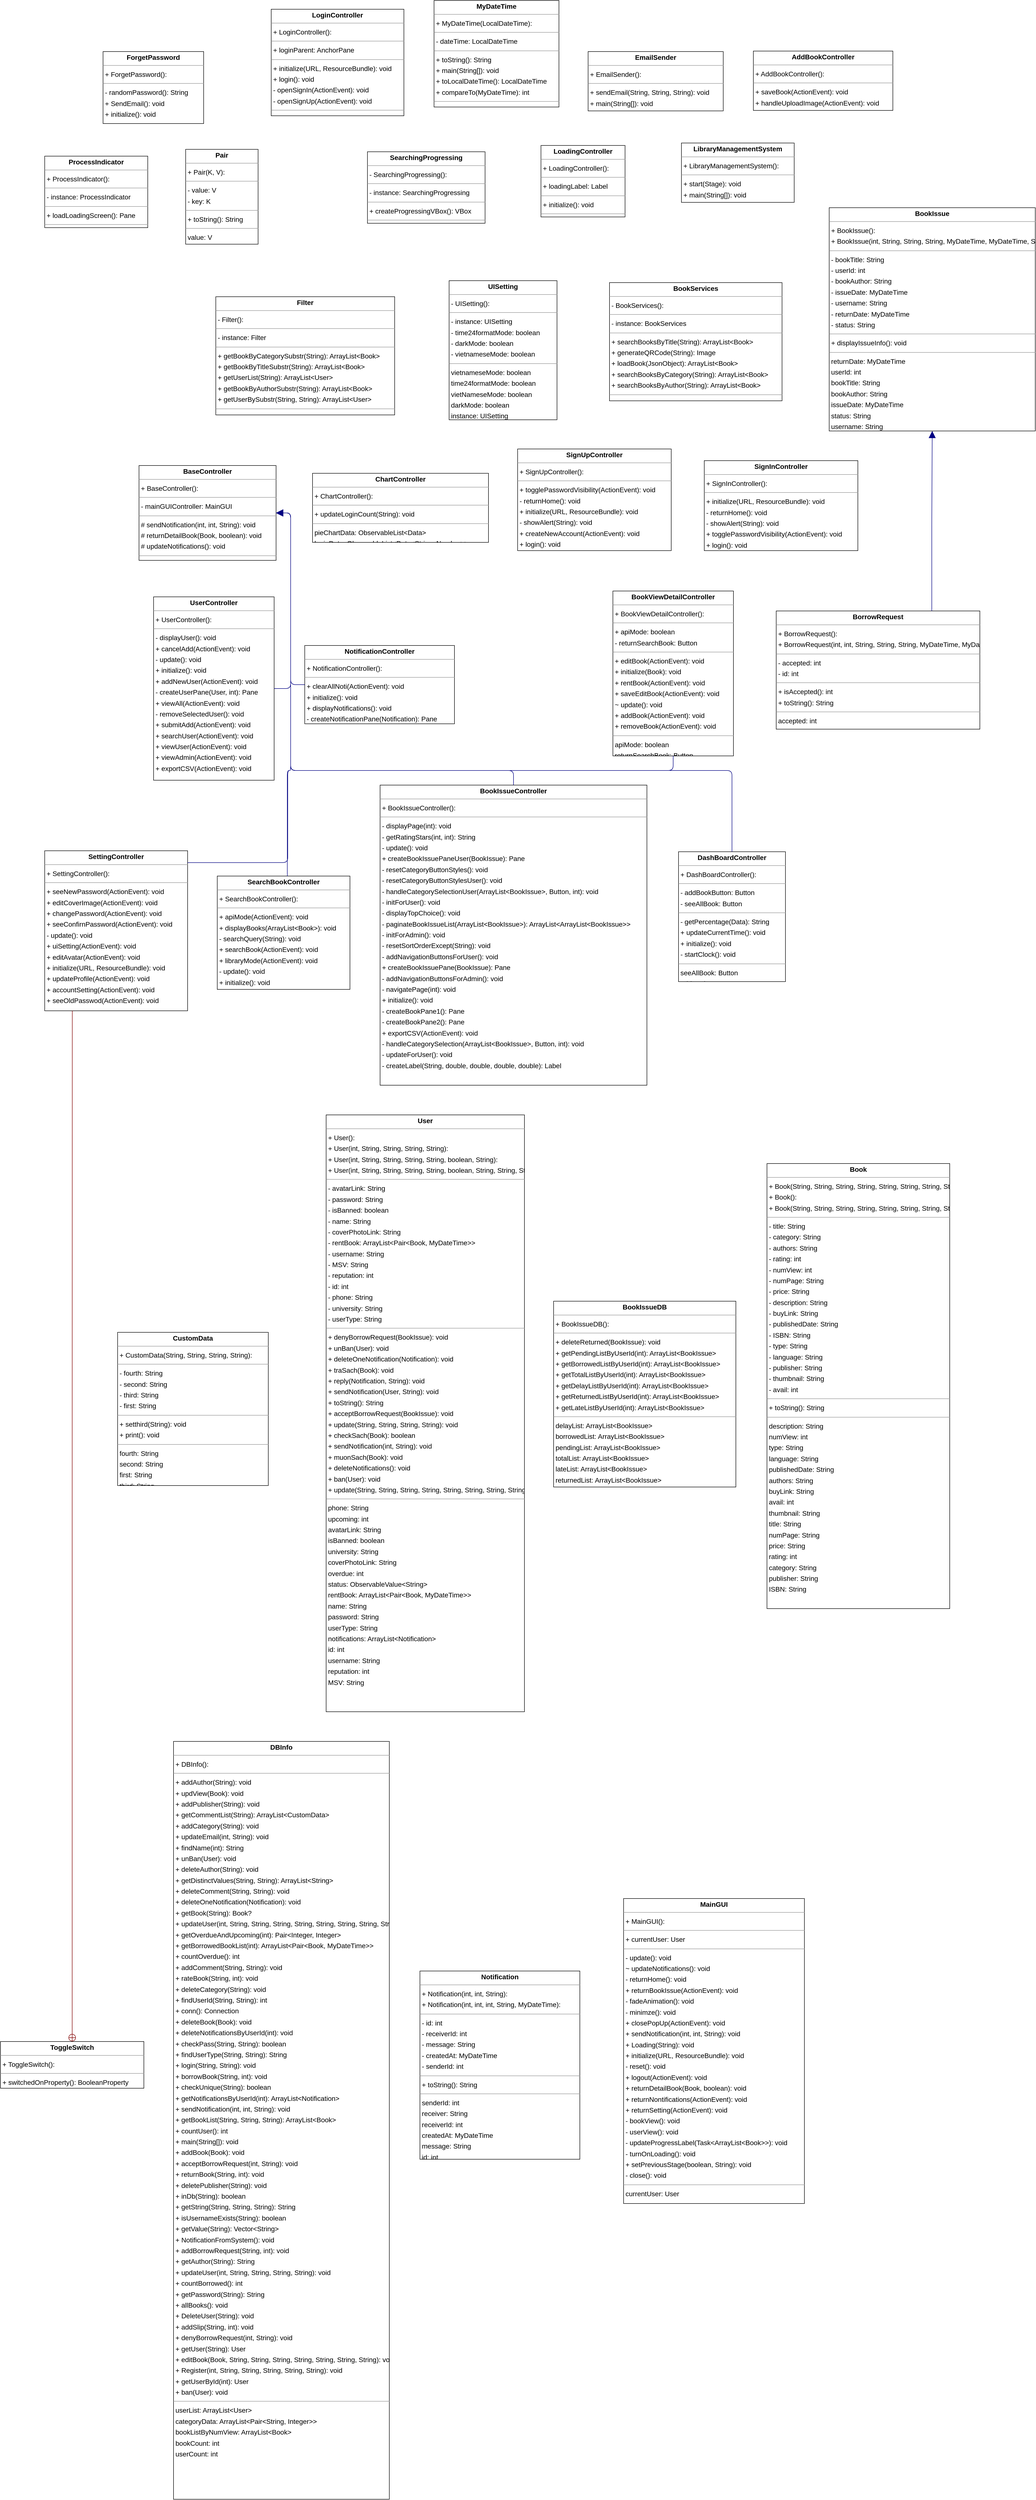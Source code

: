<mxGraphModel dx="0" dy="0" grid="1" gridSize="10" guides="1" tooltips="1" connect="1" arrows="1" fold="1" page="0" pageScale="1" background="none" math="0" shadow="0">
  <root>
    <mxCell id="0" />
    <mxCell id="1" parent="0" />
    <mxCell id="node0" parent="1" vertex="1" value="&lt;p style=&quot;margin:0px;margin-top:4px;text-align:center;&quot;&gt;&lt;b&gt;AddBookController&lt;/b&gt;&lt;/p&gt;&lt;hr size=&quot;1&quot;/&gt;&lt;p style=&quot;margin:0 0 0 4px;line-height:1.6;&quot;&gt;+ AddBookController(): &lt;/p&gt;&lt;hr size=&quot;1&quot;/&gt;&lt;p style=&quot;margin:0 0 0 4px;line-height:1.6;&quot;&gt;+ saveBook(ActionEvent): void&lt;br/&gt;+ handleUploadImage(ActionEvent): void&lt;/p&gt;" style="verticalAlign=top;align=left;overflow=fill;fontSize=14;fontFamily=Helvetica;html=1;rounded=0;shadow=0;comic=0;labelBackgroundColor=none;strokeWidth=1;">
      <mxGeometry x="1402" y="91" width="287" height="122" as="geometry" />
    </mxCell>
    <mxCell id="node28" parent="1" vertex="1" value="&lt;p style=&quot;margin:0px;margin-top:4px;text-align:center;&quot;&gt;&lt;b&gt;BaseController&lt;/b&gt;&lt;/p&gt;&lt;hr size=&quot;1&quot;/&gt;&lt;p style=&quot;margin:0 0 0 4px;line-height:1.6;&quot;&gt;+ BaseController(): &lt;/p&gt;&lt;hr size=&quot;1&quot;/&gt;&lt;p style=&quot;margin:0 0 0 4px;line-height:1.6;&quot;&gt;- mainGUIController: MainGUI&lt;/p&gt;&lt;hr size=&quot;1&quot;/&gt;&lt;p style=&quot;margin:0 0 0 4px;line-height:1.6;&quot;&gt;# sendNotification(int, int, String): void&lt;br/&gt;# returnDetailBook(Book, boolean): void&lt;br/&gt;# updateNotifications(): void&lt;/p&gt;&lt;hr size=&quot;1&quot;/&gt;&lt;p style=&quot;margin:0 0 0 4px;line-height:1.6;&quot;&gt; mainGUIController: MainGUI&lt;/p&gt;" style="verticalAlign=top;align=left;overflow=fill;fontSize=14;fontFamily=Helvetica;html=1;rounded=0;shadow=0;comic=0;labelBackgroundColor=none;strokeWidth=1;">
      <mxGeometry x="138" y="943" width="282" height="195" as="geometry" />
    </mxCell>
    <mxCell id="node6" parent="1" vertex="1" value="&lt;p style=&quot;margin:0px;margin-top:4px;text-align:center;&quot;&gt;&lt;b&gt;Book&lt;/b&gt;&lt;/p&gt;&lt;hr size=&quot;1&quot;/&gt;&lt;p style=&quot;margin:0 0 0 4px;line-height:1.6;&quot;&gt;+ Book(String, String, String, String, String, String, String, String, String, String, String, String): &lt;br/&gt;+ Book(): &lt;br/&gt;+ Book(String, String, String, String, String, String, String, String, String, String, String, String, int, int): &lt;/p&gt;&lt;hr size=&quot;1&quot;/&gt;&lt;p style=&quot;margin:0 0 0 4px;line-height:1.6;&quot;&gt;- title: String&lt;br/&gt;- category: String&lt;br/&gt;- authors: String&lt;br/&gt;- rating: int&lt;br/&gt;- numView: int&lt;br/&gt;- numPage: String&lt;br/&gt;- price: String&lt;br/&gt;- description: String&lt;br/&gt;- buyLink: String&lt;br/&gt;- publishedDate: String&lt;br/&gt;- ISBN: String&lt;br/&gt;- type: String&lt;br/&gt;- language: String&lt;br/&gt;- publisher: String&lt;br/&gt;- thumbnail: String&lt;br/&gt;- avail: int&lt;/p&gt;&lt;hr size=&quot;1&quot;/&gt;&lt;p style=&quot;margin:0 0 0 4px;line-height:1.6;&quot;&gt;+ toString(): String&lt;/p&gt;&lt;hr size=&quot;1&quot;/&gt;&lt;p style=&quot;margin:0 0 0 4px;line-height:1.6;&quot;&gt; description: String&lt;br/&gt; numView: int&lt;br/&gt; type: String&lt;br/&gt; language: String&lt;br/&gt; publishedDate: String&lt;br/&gt; authors: String&lt;br/&gt; buyLink: String&lt;br/&gt; avail: int&lt;br/&gt; thumbnail: String&lt;br/&gt; title: String&lt;br/&gt; numPage: String&lt;br/&gt; price: String&lt;br/&gt; rating: int&lt;br/&gt; category: String&lt;br/&gt; publisher: String&lt;br/&gt; ISBN: String&lt;/p&gt;" style="verticalAlign=top;align=left;overflow=fill;fontSize=14;fontFamily=Helvetica;html=1;rounded=0;shadow=0;comic=0;labelBackgroundColor=none;strokeWidth=1;">
      <mxGeometry x="1430" y="2378" width="376" height="915" as="geometry" />
    </mxCell>
    <mxCell id="node16" parent="1" vertex="1" value="&lt;p style=&quot;margin:0px;margin-top:4px;text-align:center;&quot;&gt;&lt;b&gt;BookIssue&lt;/b&gt;&lt;/p&gt;&lt;hr size=&quot;1&quot;/&gt;&lt;p style=&quot;margin:0 0 0 4px;line-height:1.6;&quot;&gt;+ BookIssue(): &lt;br/&gt;+ BookIssue(int, String, String, String, MyDateTime, MyDateTime, String): &lt;/p&gt;&lt;hr size=&quot;1&quot;/&gt;&lt;p style=&quot;margin:0 0 0 4px;line-height:1.6;&quot;&gt;- bookTitle: String&lt;br/&gt;- userId: int&lt;br/&gt;- bookAuthor: String&lt;br/&gt;- issueDate: MyDateTime&lt;br/&gt;- username: String&lt;br/&gt;- returnDate: MyDateTime&lt;br/&gt;- status: String&lt;/p&gt;&lt;hr size=&quot;1&quot;/&gt;&lt;p style=&quot;margin:0 0 0 4px;line-height:1.6;&quot;&gt;+ displayIssueInfo(): void&lt;/p&gt;&lt;hr size=&quot;1&quot;/&gt;&lt;p style=&quot;margin:0 0 0 4px;line-height:1.6;&quot;&gt; returnDate: MyDateTime&lt;br/&gt; userId: int&lt;br/&gt; bookTitle: String&lt;br/&gt; bookAuthor: String&lt;br/&gt; issueDate: MyDateTime&lt;br/&gt; status: String&lt;br/&gt; username: String&lt;/p&gt;" style="verticalAlign=top;align=left;overflow=fill;fontSize=14;fontFamily=Helvetica;html=1;rounded=0;shadow=0;comic=0;labelBackgroundColor=none;strokeWidth=1;">
      <mxGeometry x="1558" y="413" width="424" height="459" as="geometry" />
    </mxCell>
    <mxCell id="node15" parent="1" vertex="1" value="&lt;p style=&quot;margin:0px;margin-top:4px;text-align:center;&quot;&gt;&lt;b&gt;BookIssueController&lt;/b&gt;&lt;/p&gt;&lt;hr size=&quot;1&quot;/&gt;&lt;p style=&quot;margin:0 0 0 4px;line-height:1.6;&quot;&gt;+ BookIssueController(): &lt;/p&gt;&lt;hr size=&quot;1&quot;/&gt;&lt;p style=&quot;margin:0 0 0 4px;line-height:1.6;&quot;&gt;- displayPage(int): void&lt;br/&gt;- getRatingStars(int, int): String&lt;br/&gt;- update(): void&lt;br/&gt;+ createBookIssuePaneUser(BookIssue): Pane&lt;br/&gt;- resetCategoryButtonStyles(): void&lt;br/&gt;- resetCategoryButtonStylesUser(): void&lt;br/&gt;- handleCategorySelectionUser(ArrayList&amp;lt;BookIssue&amp;gt;, Button, int): void&lt;br/&gt;- initForUser(): void&lt;br/&gt;- displayTopChoice(): void&lt;br/&gt;- paginateBookIssueList(ArrayList&amp;lt;BookIssue&amp;gt;): ArrayList&amp;lt;ArrayList&amp;lt;BookIssue&amp;gt;&amp;gt;&lt;br/&gt;- initForAdmin(): void&lt;br/&gt;- resetSortOrderExcept(String): void&lt;br/&gt;- addNavigationButtonsForUser(): void&lt;br/&gt;+ createBookIssuePane(BookIssue): Pane&lt;br/&gt;- addNavigationButtonsForAdmin(): void&lt;br/&gt;- navigatePage(int): void&lt;br/&gt;+ initialize(): void&lt;br/&gt;- createBookPane1(): Pane&lt;br/&gt;- createBookPane2(): Pane&lt;br/&gt;+ exportCSV(ActionEvent): void&lt;br/&gt;- handleCategorySelection(ArrayList&amp;lt;BookIssue&amp;gt;, Button, int): void&lt;br/&gt;- updateForUser(): void&lt;br/&gt;- createLabel(String, double, double, double, double): Label&lt;/p&gt;" style="verticalAlign=top;align=left;overflow=fill;fontSize=14;fontFamily=Helvetica;html=1;rounded=0;shadow=0;comic=0;labelBackgroundColor=none;strokeWidth=1;">
      <mxGeometry x="634" y="1600" width="549" height="617" as="geometry" />
    </mxCell>
    <mxCell id="node9" parent="1" vertex="1" value="&lt;p style=&quot;margin:0px;margin-top:4px;text-align:center;&quot;&gt;&lt;b&gt;BookIssueDB&lt;/b&gt;&lt;/p&gt;&lt;hr size=&quot;1&quot;/&gt;&lt;p style=&quot;margin:0 0 0 4px;line-height:1.6;&quot;&gt;+ BookIssueDB(): &lt;/p&gt;&lt;hr size=&quot;1&quot;/&gt;&lt;p style=&quot;margin:0 0 0 4px;line-height:1.6;&quot;&gt;+ deleteReturned(BookIssue): void&lt;br/&gt;+ getPendingListByUserId(int): ArrayList&amp;lt;BookIssue&amp;gt;&lt;br/&gt;+ getBorrowedListByUserId(int): ArrayList&amp;lt;BookIssue&amp;gt;&lt;br/&gt;+ getTotalListByUserId(int): ArrayList&amp;lt;BookIssue&amp;gt;&lt;br/&gt;+ getDelayListByUserId(int): ArrayList&amp;lt;BookIssue&amp;gt;&lt;br/&gt;+ getReturnedListByUserId(int): ArrayList&amp;lt;BookIssue&amp;gt;&lt;br/&gt;+ getLateListByUserId(int): ArrayList&amp;lt;BookIssue&amp;gt;&lt;/p&gt;&lt;hr size=&quot;1&quot;/&gt;&lt;p style=&quot;margin:0 0 0 4px;line-height:1.6;&quot;&gt; delayList: ArrayList&amp;lt;BookIssue&amp;gt;&lt;br/&gt; borrowedList: ArrayList&amp;lt;BookIssue&amp;gt;&lt;br/&gt; pendingList: ArrayList&amp;lt;BookIssue&amp;gt;&lt;br/&gt; totalList: ArrayList&amp;lt;BookIssue&amp;gt;&lt;br/&gt; lateList: ArrayList&amp;lt;BookIssue&amp;gt;&lt;br/&gt; returnedList: ArrayList&amp;lt;BookIssue&amp;gt;&lt;/p&gt;" style="verticalAlign=top;align=left;overflow=fill;fontSize=14;fontFamily=Helvetica;html=1;rounded=0;shadow=0;comic=0;labelBackgroundColor=none;strokeWidth=1;">
      <mxGeometry x="991" y="2661" width="375" height="382" as="geometry" />
    </mxCell>
    <mxCell id="node11" parent="1" vertex="1" value="&lt;p style=&quot;margin:0px;margin-top:4px;text-align:center;&quot;&gt;&lt;b&gt;BookServices&lt;/b&gt;&lt;/p&gt;&lt;hr size=&quot;1&quot;/&gt;&lt;p style=&quot;margin:0 0 0 4px;line-height:1.6;&quot;&gt;- BookServices(): &lt;/p&gt;&lt;hr size=&quot;1&quot;/&gt;&lt;p style=&quot;margin:0 0 0 4px;line-height:1.6;&quot;&gt;- instance: BookServices&lt;/p&gt;&lt;hr size=&quot;1&quot;/&gt;&lt;p style=&quot;margin:0 0 0 4px;line-height:1.6;&quot;&gt;+ searchBooksByTitle(String): ArrayList&amp;lt;Book&amp;gt;&lt;br/&gt;+ generateQRCode(String): Image&lt;br/&gt;+ loadBook(JsonObject): ArrayList&amp;lt;Book&amp;gt;&lt;br/&gt;+ searchBooksByCategory(String): ArrayList&amp;lt;Book&amp;gt;&lt;br/&gt;+ searchBooksByAuthor(String): ArrayList&amp;lt;Book&amp;gt;&lt;/p&gt;&lt;hr size=&quot;1&quot;/&gt;&lt;p style=&quot;margin:0 0 0 4px;line-height:1.6;&quot;&gt; instance: BookServices&lt;/p&gt;" style="verticalAlign=top;align=left;overflow=fill;fontSize=14;fontFamily=Helvetica;html=1;rounded=0;shadow=0;comic=0;labelBackgroundColor=none;strokeWidth=1;">
      <mxGeometry x="1106" y="567" width="355" height="243" as="geometry" />
    </mxCell>
    <mxCell id="node18" parent="1" vertex="1" value="&lt;p style=&quot;margin:0px;margin-top:4px;text-align:center;&quot;&gt;&lt;b&gt;BookViewDetailController&lt;/b&gt;&lt;/p&gt;&lt;hr size=&quot;1&quot;/&gt;&lt;p style=&quot;margin:0 0 0 4px;line-height:1.6;&quot;&gt;+ BookViewDetailController(): &lt;/p&gt;&lt;hr size=&quot;1&quot;/&gt;&lt;p style=&quot;margin:0 0 0 4px;line-height:1.6;&quot;&gt;+ apiMode: boolean&lt;br/&gt;- returnSearchBook: Button&lt;/p&gt;&lt;hr size=&quot;1&quot;/&gt;&lt;p style=&quot;margin:0 0 0 4px;line-height:1.6;&quot;&gt;+ editBook(ActionEvent): void&lt;br/&gt;+ initialize(Book): void&lt;br/&gt;+ rentBook(ActionEvent): void&lt;br/&gt;+ saveEditBook(ActionEvent): void&lt;br/&gt;~ update(): void&lt;br/&gt;+ addBook(ActionEvent): void&lt;br/&gt;+ removeBook(ActionEvent): void&lt;/p&gt;&lt;hr size=&quot;1&quot;/&gt;&lt;p style=&quot;margin:0 0 0 4px;line-height:1.6;&quot;&gt; apiMode: boolean&lt;br/&gt; returnSearchBook: Button&lt;/p&gt;" style="verticalAlign=top;align=left;overflow=fill;fontSize=14;fontFamily=Helvetica;html=1;rounded=0;shadow=0;comic=0;labelBackgroundColor=none;strokeWidth=1;">
      <mxGeometry x="1113" y="1201" width="248" height="339" as="geometry" />
    </mxCell>
    <mxCell id="node3" parent="1" vertex="1" value="&lt;p style=&quot;margin:0px;margin-top:4px;text-align:center;&quot;&gt;&lt;b&gt;BorrowRequest&lt;/b&gt;&lt;/p&gt;&lt;hr size=&quot;1&quot;/&gt;&lt;p style=&quot;margin:0 0 0 4px;line-height:1.6;&quot;&gt;+ BorrowRequest(): &lt;br/&gt;+ BorrowRequest(int, int, String, String, String, MyDateTime, MyDateTime, int): &lt;/p&gt;&lt;hr size=&quot;1&quot;/&gt;&lt;p style=&quot;margin:0 0 0 4px;line-height:1.6;&quot;&gt;- accepted: int&lt;br/&gt;- id: int&lt;/p&gt;&lt;hr size=&quot;1&quot;/&gt;&lt;p style=&quot;margin:0 0 0 4px;line-height:1.6;&quot;&gt;+ isAccepted(): int&lt;br/&gt;+ toString(): String&lt;/p&gt;&lt;hr size=&quot;1&quot;/&gt;&lt;p style=&quot;margin:0 0 0 4px;line-height:1.6;&quot;&gt; accepted: int&lt;br/&gt; id: int&lt;/p&gt;" style="verticalAlign=top;align=left;overflow=fill;fontSize=14;fontFamily=Helvetica;html=1;rounded=0;shadow=0;comic=0;labelBackgroundColor=none;strokeWidth=1;">
      <mxGeometry x="1449" y="1242" width="419" height="243" as="geometry" />
    </mxCell>
    <mxCell id="node19" parent="1" vertex="1" value="&lt;p style=&quot;margin:0px;margin-top:4px;text-align:center;&quot;&gt;&lt;b&gt;ChartController&lt;/b&gt;&lt;/p&gt;&lt;hr size=&quot;1&quot;/&gt;&lt;p style=&quot;margin:0 0 0 4px;line-height:1.6;&quot;&gt;+ ChartController(): &lt;/p&gt;&lt;hr size=&quot;1&quot;/&gt;&lt;p style=&quot;margin:0 0 0 4px;line-height:1.6;&quot;&gt;+ updateLoginCount(String): void&lt;/p&gt;&lt;hr size=&quot;1&quot;/&gt;&lt;p style=&quot;margin:0 0 0 4px;line-height:1.6;&quot;&gt; pieChartData: ObservableList&amp;lt;Data&amp;gt;&lt;br/&gt; loginData: ObservableList&amp;lt;Data&amp;lt;String, Number&amp;gt;&amp;gt;&lt;/p&gt;" style="verticalAlign=top;align=left;overflow=fill;fontSize=14;fontFamily=Helvetica;html=1;rounded=0;shadow=0;comic=0;labelBackgroundColor=none;strokeWidth=1;">
      <mxGeometry x="495" y="959" width="362" height="142" as="geometry" />
    </mxCell>
    <mxCell id="node27" parent="1" vertex="1" value="&lt;p style=&quot;margin:0px;margin-top:4px;text-align:center;&quot;&gt;&lt;b&gt;CustomData&lt;/b&gt;&lt;/p&gt;&lt;hr size=&quot;1&quot;/&gt;&lt;p style=&quot;margin:0 0 0 4px;line-height:1.6;&quot;&gt;+ CustomData(String, String, String, String): &lt;/p&gt;&lt;hr size=&quot;1&quot;/&gt;&lt;p style=&quot;margin:0 0 0 4px;line-height:1.6;&quot;&gt;- fourth: String&lt;br/&gt;- second: String&lt;br/&gt;- third: String&lt;br/&gt;- first: String&lt;/p&gt;&lt;hr size=&quot;1&quot;/&gt;&lt;p style=&quot;margin:0 0 0 4px;line-height:1.6;&quot;&gt;+ setthird(String): void&lt;br/&gt;+ print(): void&lt;/p&gt;&lt;hr size=&quot;1&quot;/&gt;&lt;p style=&quot;margin:0 0 0 4px;line-height:1.6;&quot;&gt; fourth: String&lt;br/&gt; second: String&lt;br/&gt; first: String&lt;br/&gt; third: String&lt;/p&gt;" style="verticalAlign=top;align=left;overflow=fill;fontSize=14;fontFamily=Helvetica;html=1;rounded=0;shadow=0;comic=0;labelBackgroundColor=none;strokeWidth=1;">
      <mxGeometry x="94" y="2725" width="310" height="315" as="geometry" />
    </mxCell>
    <mxCell id="node26" parent="1" vertex="1" value="&lt;p style=&quot;margin:0px;margin-top:4px;text-align:center;&quot;&gt;&lt;b&gt;DBInfo&lt;/b&gt;&lt;/p&gt;&lt;hr size=&quot;1&quot;/&gt;&lt;p style=&quot;margin:0 0 0 4px;line-height:1.6;&quot;&gt;+ DBInfo(): &lt;/p&gt;&lt;hr size=&quot;1&quot;/&gt;&lt;p style=&quot;margin:0 0 0 4px;line-height:1.6;&quot;&gt;+ addAuthor(String): void&lt;br/&gt;+ updView(Book): void&lt;br/&gt;+ addPublisher(String): void&lt;br/&gt;+ getCommentList(String): ArrayList&amp;lt;CustomData&amp;gt;&lt;br/&gt;+ addCategory(String): void&lt;br/&gt;+ updateEmail(int, String): void&lt;br/&gt;+ findName(int): String&lt;br/&gt;+ unBan(User): void&lt;br/&gt;+ deleteAuthor(String): void&lt;br/&gt;+ getDistinctValues(String, String): ArrayList&amp;lt;String&amp;gt;&lt;br/&gt;+ deleteComment(String, String): void&lt;br/&gt;+ deleteOneNotification(Notification): void&lt;br/&gt;+ getBook(String): Book?&lt;br/&gt;+ updateUser(int, String, String, String, String, String, String, String, String, Integer): void&lt;br/&gt;+ getOverdueAndUpcoming(int): Pair&amp;lt;Integer, Integer&amp;gt;&lt;br/&gt;+ getBorrowedBookList(int): ArrayList&amp;lt;Pair&amp;lt;Book, MyDateTime&amp;gt;&amp;gt;&lt;br/&gt;+ countOverdue(): int&lt;br/&gt;+ addComment(String, String): void&lt;br/&gt;+ rateBook(String, int): void&lt;br/&gt;+ deleteCategory(String): void&lt;br/&gt;+ findUserId(String, String): int&lt;br/&gt;+ conn(): Connection&lt;br/&gt;+ deleteBook(Book): void&lt;br/&gt;+ deleteNotificationsByUserId(int): void&lt;br/&gt;+ checkPass(String, String): boolean&lt;br/&gt;+ findUserType(String, String): String&lt;br/&gt;+ login(String, String): void&lt;br/&gt;+ borrowBook(String, int): void&lt;br/&gt;+ checkUnique(String): boolean&lt;br/&gt;+ getNotificationsByUserId(int): ArrayList&amp;lt;Notification&amp;gt;&lt;br/&gt;+ sendNotification(int, int, String): void&lt;br/&gt;+ getBookList(String, String, String): ArrayList&amp;lt;Book&amp;gt;&lt;br/&gt;+ countUser(): int&lt;br/&gt;+ main(String[]): void&lt;br/&gt;+ addBook(Book): void&lt;br/&gt;+ acceptBorrowRequest(int, String): void&lt;br/&gt;+ returnBook(String, int): void&lt;br/&gt;+ deletePublisher(String): void&lt;br/&gt;+ inDb(String): boolean&lt;br/&gt;+ getString(String, String, String): String&lt;br/&gt;+ isUsernameExists(String): boolean&lt;br/&gt;+ getValue(String): Vector&amp;lt;String&amp;gt;&lt;br/&gt;+ NotificationFromSystem(): void&lt;br/&gt;+ addBorrowRequest(String, int): void&lt;br/&gt;+ getAuthor(String): String&lt;br/&gt;+ updateUser(int, String, String, String, String): void&lt;br/&gt;+ countBorrowed(): int&lt;br/&gt;+ getPassword(String): String&lt;br/&gt;+ allBooks(): void&lt;br/&gt;+ DeleteUser(String): void&lt;br/&gt;+ addSlip(String, int): void&lt;br/&gt;+ denyBorrowRequest(int, String): void&lt;br/&gt;+ getUser(String): User&lt;br/&gt;+ editBook(Book, String, String, String, String, String, String, String): void&lt;br/&gt;+ Register(int, String, String, String, String, String): void&lt;br/&gt;+ getUserById(int): User&lt;br/&gt;+ ban(User): void&lt;/p&gt;&lt;hr size=&quot;1&quot;/&gt;&lt;p style=&quot;margin:0 0 0 4px;line-height:1.6;&quot;&gt; userList: ArrayList&amp;lt;User&amp;gt;&lt;br/&gt; categoryData: ArrayList&amp;lt;Pair&amp;lt;String, Integer&amp;gt;&amp;gt;&lt;br/&gt; bookListByNumView: ArrayList&amp;lt;Book&amp;gt;&lt;br/&gt; bookCount: int&lt;br/&gt; userCount: int&lt;/p&gt;" style="verticalAlign=top;align=left;overflow=fill;fontSize=14;fontFamily=Helvetica;html=1;rounded=0;shadow=0;comic=0;labelBackgroundColor=none;strokeWidth=1;">
      <mxGeometry x="209" y="3566" width="444" height="1558" as="geometry" />
    </mxCell>
    <mxCell id="node24" parent="1" vertex="1" value="&lt;p style=&quot;margin:0px;margin-top:4px;text-align:center;&quot;&gt;&lt;b&gt;DashBoardController&lt;/b&gt;&lt;/p&gt;&lt;hr size=&quot;1&quot;/&gt;&lt;p style=&quot;margin:0 0 0 4px;line-height:1.6;&quot;&gt;+ DashBoardController(): &lt;/p&gt;&lt;hr size=&quot;1&quot;/&gt;&lt;p style=&quot;margin:0 0 0 4px;line-height:1.6;&quot;&gt;- addBookButton: Button&lt;br/&gt;- seeAllBook: Button&lt;/p&gt;&lt;hr size=&quot;1&quot;/&gt;&lt;p style=&quot;margin:0 0 0 4px;line-height:1.6;&quot;&gt;- getPercentage(Data): String&lt;br/&gt;+ updateCurrentTime(): void&lt;br/&gt;+ initialize(): void&lt;br/&gt;- startClock(): void&lt;/p&gt;&lt;hr size=&quot;1&quot;/&gt;&lt;p style=&quot;margin:0 0 0 4px;line-height:1.6;&quot;&gt; seeAllBook: Button&lt;br/&gt; addBookButton: Button&lt;/p&gt;" style="verticalAlign=top;align=left;overflow=fill;fontSize=14;fontFamily=Helvetica;html=1;rounded=0;shadow=0;comic=0;labelBackgroundColor=none;strokeWidth=1;">
      <mxGeometry x="1248" y="1737" width="220" height="267" as="geometry" />
    </mxCell>
    <mxCell id="node2" parent="1" vertex="1" value="&lt;p style=&quot;margin:0px;margin-top:4px;text-align:center;&quot;&gt;&lt;b&gt;EmailSender&lt;/b&gt;&lt;/p&gt;&lt;hr size=&quot;1&quot;/&gt;&lt;p style=&quot;margin:0 0 0 4px;line-height:1.6;&quot;&gt;+ EmailSender(): &lt;/p&gt;&lt;hr size=&quot;1&quot;/&gt;&lt;p style=&quot;margin:0 0 0 4px;line-height:1.6;&quot;&gt;+ sendEmail(String, String, String): void&lt;br/&gt;+ main(String[]): void&lt;/p&gt;" style="verticalAlign=top;align=left;overflow=fill;fontSize=14;fontFamily=Helvetica;html=1;rounded=0;shadow=0;comic=0;labelBackgroundColor=none;strokeWidth=1;">
      <mxGeometry x="1062" y="92" width="278" height="122" as="geometry" />
    </mxCell>
    <mxCell id="node21" parent="1" vertex="1" value="&lt;p style=&quot;margin:0px;margin-top:4px;text-align:center;&quot;&gt;&lt;b&gt;Filter&lt;/b&gt;&lt;/p&gt;&lt;hr size=&quot;1&quot;/&gt;&lt;p style=&quot;margin:0 0 0 4px;line-height:1.6;&quot;&gt;- Filter(): &lt;/p&gt;&lt;hr size=&quot;1&quot;/&gt;&lt;p style=&quot;margin:0 0 0 4px;line-height:1.6;&quot;&gt;- instance: Filter&lt;/p&gt;&lt;hr size=&quot;1&quot;/&gt;&lt;p style=&quot;margin:0 0 0 4px;line-height:1.6;&quot;&gt;+ getBookByCategorySubstr(String): ArrayList&amp;lt;Book&amp;gt;&lt;br/&gt;+ getBookByTitleSubstr(String): ArrayList&amp;lt;Book&amp;gt;&lt;br/&gt;+ getUserList(String): ArrayList&amp;lt;User&amp;gt;&lt;br/&gt;+ getBookByAuthorSubstr(String): ArrayList&amp;lt;Book&amp;gt;&lt;br/&gt;+ getUserBySubstr(String, String): ArrayList&amp;lt;User&amp;gt;&lt;/p&gt;&lt;hr size=&quot;1&quot;/&gt;&lt;p style=&quot;margin:0 0 0 4px;line-height:1.6;&quot;&gt; instance: Filter&lt;/p&gt;" style="verticalAlign=top;align=left;overflow=fill;fontSize=14;fontFamily=Helvetica;html=1;rounded=0;shadow=0;comic=0;labelBackgroundColor=none;strokeWidth=1;">
      <mxGeometry x="296" y="596" width="368" height="243" as="geometry" />
    </mxCell>
    <mxCell id="node31" parent="1" vertex="1" value="&lt;p style=&quot;margin:0px;margin-top:4px;text-align:center;&quot;&gt;&lt;b&gt;ForgetPassword&lt;/b&gt;&lt;/p&gt;&lt;hr size=&quot;1&quot;/&gt;&lt;p style=&quot;margin:0 0 0 4px;line-height:1.6;&quot;&gt;+ ForgetPassword(): &lt;/p&gt;&lt;hr size=&quot;1&quot;/&gt;&lt;p style=&quot;margin:0 0 0 4px;line-height:1.6;&quot;&gt;- randomPassword(): String&lt;br/&gt;+ SendEmail(): void&lt;br/&gt;+ initialize(): void&lt;/p&gt;" style="verticalAlign=top;align=left;overflow=fill;fontSize=14;fontFamily=Helvetica;html=1;rounded=0;shadow=0;comic=0;labelBackgroundColor=none;strokeWidth=1;">
      <mxGeometry x="64" y="92" width="207" height="148" as="geometry" />
    </mxCell>
    <mxCell id="node1" parent="1" vertex="1" value="&lt;p style=&quot;margin:0px;margin-top:4px;text-align:center;&quot;&gt;&lt;b&gt;LibraryManagementSystem&lt;/b&gt;&lt;/p&gt;&lt;hr size=&quot;1&quot;/&gt;&lt;p style=&quot;margin:0 0 0 4px;line-height:1.6;&quot;&gt;+ LibraryManagementSystem(): &lt;/p&gt;&lt;hr size=&quot;1&quot;/&gt;&lt;p style=&quot;margin:0 0 0 4px;line-height:1.6;&quot;&gt;+ start(Stage): void&lt;br/&gt;+ main(String[]): void&lt;/p&gt;" style="verticalAlign=top;align=left;overflow=fill;fontSize=14;fontFamily=Helvetica;html=1;rounded=0;shadow=0;comic=0;labelBackgroundColor=none;strokeWidth=1;">
      <mxGeometry x="1254" y="280" width="232" height="122" as="geometry" />
    </mxCell>
    <mxCell id="node5" parent="1" vertex="1" value="&lt;p style=&quot;margin:0px;margin-top:4px;text-align:center;&quot;&gt;&lt;b&gt;LoadingController&lt;/b&gt;&lt;/p&gt;&lt;hr size=&quot;1&quot;/&gt;&lt;p style=&quot;margin:0 0 0 4px;line-height:1.6;&quot;&gt;+ LoadingController(): &lt;/p&gt;&lt;hr size=&quot;1&quot;/&gt;&lt;p style=&quot;margin:0 0 0 4px;line-height:1.6;&quot;&gt;+ loadingLabel: Label&lt;/p&gt;&lt;hr size=&quot;1&quot;/&gt;&lt;p style=&quot;margin:0 0 0 4px;line-height:1.6;&quot;&gt;+ initialize(): void&lt;/p&gt;&lt;hr size=&quot;1&quot;/&gt;&lt;p style=&quot;margin:0 0 0 4px;line-height:1.6;&quot;&gt; loadingLabel: Label&lt;/p&gt;" style="verticalAlign=top;align=left;overflow=fill;fontSize=14;fontFamily=Helvetica;html=1;rounded=0;shadow=0;comic=0;labelBackgroundColor=none;strokeWidth=1;">
      <mxGeometry x="965" y="285" width="173" height="147" as="geometry" />
    </mxCell>
    <mxCell id="node23" parent="1" vertex="1" value="&lt;p style=&quot;margin:0px;margin-top:4px;text-align:center;&quot;&gt;&lt;b&gt;LoginController&lt;/b&gt;&lt;/p&gt;&lt;hr size=&quot;1&quot;/&gt;&lt;p style=&quot;margin:0 0 0 4px;line-height:1.6;&quot;&gt;+ LoginController(): &lt;/p&gt;&lt;hr size=&quot;1&quot;/&gt;&lt;p style=&quot;margin:0 0 0 4px;line-height:1.6;&quot;&gt;+ loginParent: AnchorPane&lt;/p&gt;&lt;hr size=&quot;1&quot;/&gt;&lt;p style=&quot;margin:0 0 0 4px;line-height:1.6;&quot;&gt;+ initialize(URL, ResourceBundle): void&lt;br/&gt;+ login(): void&lt;br/&gt;- openSignIn(ActionEvent): void&lt;br/&gt;- openSignUp(ActionEvent): void&lt;/p&gt;&lt;hr size=&quot;1&quot;/&gt;&lt;p style=&quot;margin:0 0 0 4px;line-height:1.6;&quot;&gt; loginParent: AnchorPane&lt;/p&gt;" style="verticalAlign=top;align=left;overflow=fill;fontSize=14;fontFamily=Helvetica;html=1;rounded=0;shadow=0;comic=0;labelBackgroundColor=none;strokeWidth=1;">
      <mxGeometry x="410" y="5" width="273" height="219" as="geometry" />
    </mxCell>
    <mxCell id="node8" parent="1" vertex="1" value="&lt;p style=&quot;margin:0px;margin-top:4px;text-align:center;&quot;&gt;&lt;b&gt;MainGUI&lt;/b&gt;&lt;/p&gt;&lt;hr size=&quot;1&quot;/&gt;&lt;p style=&quot;margin:0 0 0 4px;line-height:1.6;&quot;&gt;+ MainGUI(): &lt;/p&gt;&lt;hr size=&quot;1&quot;/&gt;&lt;p style=&quot;margin:0 0 0 4px;line-height:1.6;&quot;&gt;+ currentUser: User&lt;/p&gt;&lt;hr size=&quot;1&quot;/&gt;&lt;p style=&quot;margin:0 0 0 4px;line-height:1.6;&quot;&gt;- update(): void&lt;br/&gt;~ updateNotifications(): void&lt;br/&gt;- returnHome(): void&lt;br/&gt;+ returnBookIssue(ActionEvent): void&lt;br/&gt;- fadeAnimation(): void&lt;br/&gt;- minimze(): void&lt;br/&gt;+ closePopUp(ActionEvent): void&lt;br/&gt;+ sendNotification(int, int, String): void&lt;br/&gt;+ Loading(String): void&lt;br/&gt;+ initialize(URL, ResourceBundle): void&lt;br/&gt;- reset(): void&lt;br/&gt;+ logout(ActionEvent): void&lt;br/&gt;+ returnDetailBook(Book, boolean): void&lt;br/&gt;+ returnNontifications(ActionEvent): void&lt;br/&gt;+ returnSetting(ActionEvent): void&lt;br/&gt;- bookView(): void&lt;br/&gt;- userView(): void&lt;br/&gt;- updateProgressLabel(Task&amp;lt;ArrayList&amp;lt;Book&amp;gt;&amp;gt;): void&lt;br/&gt;- turnOnLoading(): void&lt;br/&gt;+ setPreviousStage(boolean, String): void&lt;br/&gt;- close(): void&lt;/p&gt;&lt;hr size=&quot;1&quot;/&gt;&lt;p style=&quot;margin:0 0 0 4px;line-height:1.6;&quot;&gt; currentUser: User&lt;/p&gt;" style="verticalAlign=top;align=left;overflow=fill;fontSize=14;fontFamily=Helvetica;html=1;rounded=0;shadow=0;comic=0;labelBackgroundColor=none;strokeWidth=1;">
      <mxGeometry x="1135" y="3889" width="372" height="627" as="geometry" />
    </mxCell>
    <mxCell id="node17" parent="1" vertex="1" value="&lt;p style=&quot;margin:0px;margin-top:4px;text-align:center;&quot;&gt;&lt;b&gt;MyDateTime&lt;/b&gt;&lt;/p&gt;&lt;hr size=&quot;1&quot;/&gt;&lt;p style=&quot;margin:0 0 0 4px;line-height:1.6;&quot;&gt;+ MyDateTime(LocalDateTime): &lt;/p&gt;&lt;hr size=&quot;1&quot;/&gt;&lt;p style=&quot;margin:0 0 0 4px;line-height:1.6;&quot;&gt;- dateTime: LocalDateTime&lt;/p&gt;&lt;hr size=&quot;1&quot;/&gt;&lt;p style=&quot;margin:0 0 0 4px;line-height:1.6;&quot;&gt;+ toString(): String&lt;br/&gt;+ main(String[]): void&lt;br/&gt;+ toLocalDateTime(): LocalDateTime&lt;br/&gt;+ compareTo(MyDateTime): int&lt;/p&gt;&lt;hr size=&quot;1&quot;/&gt;&lt;p style=&quot;margin:0 0 0 4px;line-height:1.6;&quot;&gt; dateTime: LocalDateTime&lt;/p&gt;" style="verticalAlign=top;align=left;overflow=fill;fontSize=14;fontFamily=Helvetica;html=1;rounded=0;shadow=0;comic=0;labelBackgroundColor=none;strokeWidth=1;">
      <mxGeometry x="745" y="-13" width="257" height="219" as="geometry" />
    </mxCell>
    <mxCell id="node22" parent="1" vertex="1" value="&lt;p style=&quot;margin:0px;margin-top:4px;text-align:center;&quot;&gt;&lt;b&gt;Notification&lt;/b&gt;&lt;/p&gt;&lt;hr size=&quot;1&quot;/&gt;&lt;p style=&quot;margin:0 0 0 4px;line-height:1.6;&quot;&gt;+ Notification(int, int, String): &lt;br/&gt;+ Notification(int, int, int, String, MyDateTime): &lt;/p&gt;&lt;hr size=&quot;1&quot;/&gt;&lt;p style=&quot;margin:0 0 0 4px;line-height:1.6;&quot;&gt;- id: int&lt;br/&gt;- receiverId: int&lt;br/&gt;- message: String&lt;br/&gt;- createdAt: MyDateTime&lt;br/&gt;- senderId: int&lt;/p&gt;&lt;hr size=&quot;1&quot;/&gt;&lt;p style=&quot;margin:0 0 0 4px;line-height:1.6;&quot;&gt;+ toString(): String&lt;/p&gt;&lt;hr size=&quot;1&quot;/&gt;&lt;p style=&quot;margin:0 0 0 4px;line-height:1.6;&quot;&gt; senderId: int&lt;br/&gt; receiver: String&lt;br/&gt; receiverId: int&lt;br/&gt; createdAt: MyDateTime&lt;br/&gt; message: String&lt;br/&gt; id: int&lt;/p&gt;" style="verticalAlign=top;align=left;overflow=fill;fontSize=14;fontFamily=Helvetica;html=1;rounded=0;shadow=0;comic=0;labelBackgroundColor=none;strokeWidth=1;">
      <mxGeometry x="716" y="4038" width="329" height="387" as="geometry" />
    </mxCell>
    <mxCell id="node12" parent="1" vertex="1" value="&lt;p style=&quot;margin:0px;margin-top:4px;text-align:center;&quot;&gt;&lt;b&gt;NotificationController&lt;/b&gt;&lt;/p&gt;&lt;hr size=&quot;1&quot;/&gt;&lt;p style=&quot;margin:0 0 0 4px;line-height:1.6;&quot;&gt;+ NotificationController(): &lt;/p&gt;&lt;hr size=&quot;1&quot;/&gt;&lt;p style=&quot;margin:0 0 0 4px;line-height:1.6;&quot;&gt;+ clearAllNoti(ActionEvent): void&lt;br/&gt;+ initialize(): void&lt;br/&gt;+ displayNotifications(): void&lt;br/&gt;- createNotificationPane(Notification): Pane&lt;/p&gt;" style="verticalAlign=top;align=left;overflow=fill;fontSize=14;fontFamily=Helvetica;html=1;rounded=0;shadow=0;comic=0;labelBackgroundColor=none;strokeWidth=1;">
      <mxGeometry x="479" y="1313" width="308" height="161" as="geometry" />
    </mxCell>
    <mxCell id="node29" parent="1" vertex="1" value="&lt;p style=&quot;margin:0px;margin-top:4px;text-align:center;&quot;&gt;&lt;b&gt;Pair&lt;K, V&gt;&lt;/b&gt;&lt;/p&gt;&lt;hr size=&quot;1&quot;/&gt;&lt;p style=&quot;margin:0 0 0 4px;line-height:1.6;&quot;&gt;+ Pair(K, V): &lt;/p&gt;&lt;hr size=&quot;1&quot;/&gt;&lt;p style=&quot;margin:0 0 0 4px;line-height:1.6;&quot;&gt;- value: V&lt;br/&gt;- key: K&lt;/p&gt;&lt;hr size=&quot;1&quot;/&gt;&lt;p style=&quot;margin:0 0 0 4px;line-height:1.6;&quot;&gt;+ toString(): String&lt;/p&gt;&lt;hr size=&quot;1&quot;/&gt;&lt;p style=&quot;margin:0 0 0 4px;line-height:1.6;&quot;&gt; value: V&lt;br/&gt; key: K&lt;/p&gt;" style="verticalAlign=top;align=left;overflow=fill;fontSize=14;fontFamily=Helvetica;html=1;rounded=0;shadow=0;comic=0;labelBackgroundColor=none;strokeWidth=1;">
      <mxGeometry x="234" y="293" width="149" height="195" as="geometry" />
    </mxCell>
    <mxCell id="node32" parent="1" vertex="1" value="&lt;p style=&quot;margin:0px;margin-top:4px;text-align:center;&quot;&gt;&lt;b&gt;ProcessIndicator&lt;/b&gt;&lt;/p&gt;&lt;hr size=&quot;1&quot;/&gt;&lt;p style=&quot;margin:0 0 0 4px;line-height:1.6;&quot;&gt;+ ProcessIndicator(): &lt;/p&gt;&lt;hr size=&quot;1&quot;/&gt;&lt;p style=&quot;margin:0 0 0 4px;line-height:1.6;&quot;&gt;- instance: ProcessIndicator&lt;/p&gt;&lt;hr size=&quot;1&quot;/&gt;&lt;p style=&quot;margin:0 0 0 4px;line-height:1.6;&quot;&gt;+ loadLoadingScreen(): Pane&lt;/p&gt;&lt;hr size=&quot;1&quot;/&gt;&lt;p style=&quot;margin:0 0 0 4px;line-height:1.6;&quot;&gt; instance: ProcessIndicator&lt;/p&gt;" style="verticalAlign=top;align=left;overflow=fill;fontSize=14;fontFamily=Helvetica;html=1;rounded=0;shadow=0;comic=0;labelBackgroundColor=none;strokeWidth=1;">
      <mxGeometry x="-56" y="307" width="212" height="147" as="geometry" />
    </mxCell>
    <mxCell id="node10" parent="1" vertex="1" value="&lt;p style=&quot;margin:0px;margin-top:4px;text-align:center;&quot;&gt;&lt;b&gt;SearchBookController&lt;/b&gt;&lt;/p&gt;&lt;hr size=&quot;1&quot;/&gt;&lt;p style=&quot;margin:0 0 0 4px;line-height:1.6;&quot;&gt;+ SearchBookController(): &lt;/p&gt;&lt;hr size=&quot;1&quot;/&gt;&lt;p style=&quot;margin:0 0 0 4px;line-height:1.6;&quot;&gt;+ apiMode(ActionEvent): void&lt;br/&gt;+ displayBooks(ArrayList&amp;lt;Book&amp;gt;): void&lt;br/&gt;- searchQuery(String): void&lt;br/&gt;+ searchBook(ActionEvent): void&lt;br/&gt;+ libraryMode(ActionEvent): void&lt;br/&gt;- update(): void&lt;br/&gt;+ initialize(): void&lt;/p&gt;" style="verticalAlign=top;align=left;overflow=fill;fontSize=14;fontFamily=Helvetica;html=1;rounded=0;shadow=0;comic=0;labelBackgroundColor=none;strokeWidth=1;">
      <mxGeometry x="299" y="1787" width="273" height="233" as="geometry" />
    </mxCell>
    <mxCell id="node20" parent="1" vertex="1" value="&lt;p style=&quot;margin:0px;margin-top:4px;text-align:center;&quot;&gt;&lt;b&gt;SearchingProgressing&lt;/b&gt;&lt;/p&gt;&lt;hr size=&quot;1&quot;/&gt;&lt;p style=&quot;margin:0 0 0 4px;line-height:1.6;&quot;&gt;- SearchingProgressing(): &lt;/p&gt;&lt;hr size=&quot;1&quot;/&gt;&lt;p style=&quot;margin:0 0 0 4px;line-height:1.6;&quot;&gt;- instance: SearchingProgressing&lt;/p&gt;&lt;hr size=&quot;1&quot;/&gt;&lt;p style=&quot;margin:0 0 0 4px;line-height:1.6;&quot;&gt;+ createProgressingVBox(): VBox&lt;/p&gt;&lt;hr size=&quot;1&quot;/&gt;&lt;p style=&quot;margin:0 0 0 4px;line-height:1.6;&quot;&gt; instance: SearchingProgressing&lt;/p&gt;" style="verticalAlign=top;align=left;overflow=fill;fontSize=14;fontFamily=Helvetica;html=1;rounded=0;shadow=0;comic=0;labelBackgroundColor=none;strokeWidth=1;">
      <mxGeometry x="608" y="298" width="242" height="147" as="geometry" />
    </mxCell>
    <mxCell id="node30" parent="1" vertex="1" value="&lt;p style=&quot;margin:0px;margin-top:4px;text-align:center;&quot;&gt;&lt;b&gt;SettingController&lt;/b&gt;&lt;/p&gt;&lt;hr size=&quot;1&quot;/&gt;&lt;p style=&quot;margin:0 0 0 4px;line-height:1.6;&quot;&gt;+ SettingController(): &lt;/p&gt;&lt;hr size=&quot;1&quot;/&gt;&lt;p style=&quot;margin:0 0 0 4px;line-height:1.6;&quot;&gt;+ seeNewPassword(ActionEvent): void&lt;br/&gt;+ editCoverImage(ActionEvent): void&lt;br/&gt;+ changePassword(ActionEvent): void&lt;br/&gt;+ seeConfirnPassword(ActionEvent): void&lt;br/&gt;- update(): void&lt;br/&gt;+ uiSetting(ActionEvent): void&lt;br/&gt;+ editAvatar(ActionEvent): void&lt;br/&gt;+ initialize(URL, ResourceBundle): void&lt;br/&gt;+ updateProfile(ActionEvent): void&lt;br/&gt;+ accountSetting(ActionEvent): void&lt;br/&gt;+ seeOldPasswod(ActionEvent): void&lt;/p&gt;" style="verticalAlign=top;align=left;overflow=fill;fontSize=14;fontFamily=Helvetica;html=1;rounded=0;shadow=0;comic=0;labelBackgroundColor=none;strokeWidth=1;">
      <mxGeometry x="-56" y="1735" width="294" height="329" as="geometry" />
    </mxCell>
    <mxCell id="node4" parent="1" vertex="1" value="&lt;p style=&quot;margin:0px;margin-top:4px;text-align:center;&quot;&gt;&lt;b&gt;SignInController&lt;/b&gt;&lt;/p&gt;&lt;hr size=&quot;1&quot;/&gt;&lt;p style=&quot;margin:0 0 0 4px;line-height:1.6;&quot;&gt;+ SignInController(): &lt;/p&gt;&lt;hr size=&quot;1&quot;/&gt;&lt;p style=&quot;margin:0 0 0 4px;line-height:1.6;&quot;&gt;+ initialize(URL, ResourceBundle): void&lt;br/&gt;- returnHome(): void&lt;br/&gt;- showAlert(String): void&lt;br/&gt;+ togglePasswordVisibility(ActionEvent): void&lt;br/&gt;+ login(): void&lt;/p&gt;" style="verticalAlign=top;align=left;overflow=fill;fontSize=14;fontFamily=Helvetica;html=1;rounded=0;shadow=0;comic=0;labelBackgroundColor=none;strokeWidth=1;">
      <mxGeometry x="1301" y="933" width="316" height="185" as="geometry" />
    </mxCell>
    <mxCell id="node13" parent="1" vertex="1" value="&lt;p style=&quot;margin:0px;margin-top:4px;text-align:center;&quot;&gt;&lt;b&gt;SignUpController&lt;/b&gt;&lt;/p&gt;&lt;hr size=&quot;1&quot;/&gt;&lt;p style=&quot;margin:0 0 0 4px;line-height:1.6;&quot;&gt;+ SignUpController(): &lt;/p&gt;&lt;hr size=&quot;1&quot;/&gt;&lt;p style=&quot;margin:0 0 0 4px;line-height:1.6;&quot;&gt;+ togglePasswordVisibility(ActionEvent): void&lt;br/&gt;- returnHome(): void&lt;br/&gt;+ initialize(URL, ResourceBundle): void&lt;br/&gt;- showAlert(String): void&lt;br/&gt;+ createNewAccount(ActionEvent): void&lt;br/&gt;+ login(): void&lt;/p&gt;" style="verticalAlign=top;align=left;overflow=fill;fontSize=14;fontFamily=Helvetica;html=1;rounded=0;shadow=0;comic=0;labelBackgroundColor=none;strokeWidth=1;">
      <mxGeometry x="917" y="909" width="316" height="209" as="geometry" />
    </mxCell>
    <mxCell id="node33" parent="1" vertex="1" value="&lt;p style=&quot;margin:0px;margin-top:4px;text-align:center;&quot;&gt;&lt;b&gt;ToggleSwitch&lt;/b&gt;&lt;/p&gt;&lt;hr size=&quot;1&quot;/&gt;&lt;p style=&quot;margin:0 0 0 4px;line-height:1.6;&quot;&gt;+ ToggleSwitch(): &lt;/p&gt;&lt;hr size=&quot;1&quot;/&gt;&lt;p style=&quot;margin:0 0 0 4px;line-height:1.6;&quot;&gt;+ switchedOnProperty(): BooleanProperty&lt;/p&gt;" style="verticalAlign=top;align=left;overflow=fill;fontSize=14;fontFamily=Helvetica;html=1;rounded=0;shadow=0;comic=0;labelBackgroundColor=none;strokeWidth=1;">
      <mxGeometry x="-147" y="4183" width="295" height="96" as="geometry" />
    </mxCell>
    <mxCell id="node14" parent="1" vertex="1" value="&lt;p style=&quot;margin:0px;margin-top:4px;text-align:center;&quot;&gt;&lt;b&gt;UISetting&lt;/b&gt;&lt;/p&gt;&lt;hr size=&quot;1&quot;/&gt;&lt;p style=&quot;margin:0 0 0 4px;line-height:1.6;&quot;&gt;- UISetting(): &lt;/p&gt;&lt;hr size=&quot;1&quot;/&gt;&lt;p style=&quot;margin:0 0 0 4px;line-height:1.6;&quot;&gt;- instance: UISetting&lt;br/&gt;- time24formatMode: boolean&lt;br/&gt;- darkMode: boolean&lt;br/&gt;- vietnameseMode: boolean&lt;/p&gt;&lt;hr size=&quot;1&quot;/&gt;&lt;p style=&quot;margin:0 0 0 4px;line-height:1.6;&quot;&gt; vietnameseMode: boolean&lt;br/&gt; time24formatMode: boolean&lt;br/&gt; vietNameseMode: boolean&lt;br/&gt; darkMode: boolean&lt;br/&gt; instance: UISetting&lt;/p&gt;" style="verticalAlign=top;align=left;overflow=fill;fontSize=14;fontFamily=Helvetica;html=1;rounded=0;shadow=0;comic=0;labelBackgroundColor=none;strokeWidth=1;">
      <mxGeometry x="776" y="563" width="222" height="286" as="geometry" />
    </mxCell>
    <mxCell id="node25" parent="1" vertex="1" value="&lt;p style=&quot;margin:0px;margin-top:4px;text-align:center;&quot;&gt;&lt;b&gt;User&lt;/b&gt;&lt;/p&gt;&lt;hr size=&quot;1&quot;/&gt;&lt;p style=&quot;margin:0 0 0 4px;line-height:1.6;&quot;&gt;+ User(): &lt;br/&gt;+ User(int, String, String, String, String): &lt;br/&gt;+ User(int, String, String, String, String, boolean, String): &lt;br/&gt;+ User(int, String, String, String, String, boolean, String, String, String, String, String, int): &lt;/p&gt;&lt;hr size=&quot;1&quot;/&gt;&lt;p style=&quot;margin:0 0 0 4px;line-height:1.6;&quot;&gt;- avatarLink: String&lt;br/&gt;- password: String&lt;br/&gt;- isBanned: boolean&lt;br/&gt;- name: String&lt;br/&gt;- coverPhotoLink: String&lt;br/&gt;- rentBook: ArrayList&amp;lt;Pair&amp;lt;Book, MyDateTime&amp;gt;&amp;gt;&lt;br/&gt;- username: String&lt;br/&gt;- MSV: String&lt;br/&gt;- reputation: int&lt;br/&gt;- id: int&lt;br/&gt;- phone: String&lt;br/&gt;- university: String&lt;br/&gt;- userType: String&lt;/p&gt;&lt;hr size=&quot;1&quot;/&gt;&lt;p style=&quot;margin:0 0 0 4px;line-height:1.6;&quot;&gt;+ denyBorrowRequest(BookIssue): void&lt;br/&gt;+ unBan(User): void&lt;br/&gt;+ deleteOneNotification(Notification): void&lt;br/&gt;+ traSach(Book): void&lt;br/&gt;+ reply(Notification, String): void&lt;br/&gt;+ sendNotification(User, String): void&lt;br/&gt;+ toString(): String&lt;br/&gt;+ acceptBorrowRequest(BookIssue): void&lt;br/&gt;+ update(String, String, String, String): void&lt;br/&gt;+ checkSach(Book): boolean&lt;br/&gt;+ sendNotification(int, String): void&lt;br/&gt;+ muonSach(Book): void&lt;br/&gt;+ deleteNotifications(): void&lt;br/&gt;+ ban(User): void&lt;br/&gt;+ update(String, String, String, String, String, String, String, String, Integer): void&lt;/p&gt;&lt;hr size=&quot;1&quot;/&gt;&lt;p style=&quot;margin:0 0 0 4px;line-height:1.6;&quot;&gt; phone: String&lt;br/&gt; upcoming: int&lt;br/&gt; avatarLink: String&lt;br/&gt; isBanned: boolean&lt;br/&gt; university: String&lt;br/&gt; coverPhotoLink: String&lt;br/&gt; overdue: int&lt;br/&gt; status: ObservableValue&amp;lt;String&amp;gt;&lt;br/&gt; rentBook: ArrayList&amp;lt;Pair&amp;lt;Book, MyDateTime&amp;gt;&amp;gt;&lt;br/&gt; name: String&lt;br/&gt; password: String&lt;br/&gt; userType: String&lt;br/&gt; notifications: ArrayList&amp;lt;Notification&amp;gt;&lt;br/&gt; id: int&lt;br/&gt; username: String&lt;br/&gt; reputation: int&lt;br/&gt; MSV: String&lt;/p&gt;" style="verticalAlign=top;align=left;overflow=fill;fontSize=14;fontFamily=Helvetica;html=1;rounded=0;shadow=0;comic=0;labelBackgroundColor=none;strokeWidth=1;">
      <mxGeometry x="523" y="2278" width="408" height="1227" as="geometry" />
    </mxCell>
    <mxCell id="node7" parent="1" vertex="1" value="&lt;p style=&quot;margin:0px;margin-top:4px;text-align:center;&quot;&gt;&lt;b&gt;UserController&lt;/b&gt;&lt;/p&gt;&lt;hr size=&quot;1&quot;/&gt;&lt;p style=&quot;margin:0 0 0 4px;line-height:1.6;&quot;&gt;+ UserController(): &lt;/p&gt;&lt;hr size=&quot;1&quot;/&gt;&lt;p style=&quot;margin:0 0 0 4px;line-height:1.6;&quot;&gt;- displayUser(): void&lt;br/&gt;+ cancelAdd(ActionEvent): void&lt;br/&gt;- update(): void&lt;br/&gt;+ initialize(): void&lt;br/&gt;+ addNewUser(ActionEvent): void&lt;br/&gt;- createUserPane(User, int): Pane&lt;br/&gt;+ viewAll(ActionEvent): void&lt;br/&gt;- removeSelectedUser(): void&lt;br/&gt;+ submitAdd(ActionEvent): void&lt;br/&gt;+ searchUser(ActionEvent): void&lt;br/&gt;+ viewUser(ActionEvent): void&lt;br/&gt;+ viewAdmin(ActionEvent): void&lt;br/&gt;+ exportCSV(ActionEvent): void&lt;/p&gt;" style="verticalAlign=top;align=left;overflow=fill;fontSize=14;fontFamily=Helvetica;html=1;rounded=0;shadow=0;comic=0;labelBackgroundColor=none;strokeWidth=1;">
      <mxGeometry x="168" y="1213" width="248" height="377" as="geometry" />
    </mxCell>
    <mxCell id="edge6" edge="1" value="" parent="1" source="node15" target="node28" style="html=1;rounded=1;edgeStyle=orthogonalEdgeStyle;dashed=0;startArrow=none;endArrow=block;endSize=12;strokeColor=#000082;exitX=0.500;exitY=0.000;exitDx=0;exitDy=0;entryX=1.000;entryY=0.500;entryDx=0;entryDy=0;">
      <mxGeometry width="50" height="50" relative="1" as="geometry">
        <Array as="points">
          <mxPoint x="909" y="1570" />
          <mxPoint x="450" y="1570" />
          <mxPoint x="450" y="1041" />
        </Array>
      </mxGeometry>
    </mxCell>
    <mxCell id="edge0" edge="1" value="" parent="1" source="node18" target="node28" style="html=1;rounded=1;edgeStyle=orthogonalEdgeStyle;dashed=0;startArrow=none;endArrow=block;endSize=12;strokeColor=#000082;exitX=0.500;exitY=1.000;exitDx=0;exitDy=0;entryX=1.000;entryY=0.500;entryDx=0;entryDy=0;">
      <mxGeometry width="50" height="50" relative="1" as="geometry">
        <Array as="points">
          <mxPoint x="1237" y="1570" />
          <mxPoint x="450" y="1570" />
          <mxPoint x="450" y="1041" />
        </Array>
      </mxGeometry>
    </mxCell>
    <mxCell id="edge7" edge="1" value="" parent="1" source="node3" target="node16" style="html=1;rounded=1;edgeStyle=orthogonalEdgeStyle;dashed=0;startArrow=none;endArrow=block;endSize=12;strokeColor=#000082;exitX=0.764;exitY=0.000;exitDx=0;exitDy=0;entryX=0.500;entryY=1.000;entryDx=0;entryDy=0;">
      <mxGeometry width="50" height="50" relative="1" as="geometry">
        <Array as="points" />
      </mxGeometry>
    </mxCell>
    <mxCell id="edge4" edge="1" value="" parent="1" source="node24" target="node28" style="html=1;rounded=1;edgeStyle=orthogonalEdgeStyle;dashed=0;startArrow=none;endArrow=block;endSize=12;strokeColor=#000082;exitX=0.500;exitY=0.000;exitDx=0;exitDy=0;entryX=1.000;entryY=0.500;entryDx=0;entryDy=0;">
      <mxGeometry width="50" height="50" relative="1" as="geometry">
        <Array as="points">
          <mxPoint x="1358" y="1570" />
          <mxPoint x="450" y="1570" />
          <mxPoint x="450" y="1041" />
        </Array>
      </mxGeometry>
    </mxCell>
    <mxCell id="edge1" edge="1" value="" parent="1" source="node12" target="node28" style="html=1;rounded=1;edgeStyle=orthogonalEdgeStyle;dashed=0;startArrow=none;endArrow=block;endSize=12;strokeColor=#000082;exitX=0.000;exitY=0.500;exitDx=0;exitDy=0;entryX=1.000;entryY=0.500;entryDx=0;entryDy=0;">
      <mxGeometry width="50" height="50" relative="1" as="geometry">
        <Array as="points">
          <mxPoint x="450" y="1394" />
          <mxPoint x="450" y="1041" />
        </Array>
      </mxGeometry>
    </mxCell>
    <mxCell id="edge2" edge="1" value="" parent="1" source="node10" target="node28" style="html=1;rounded=1;edgeStyle=orthogonalEdgeStyle;dashed=0;startArrow=none;endArrow=block;endSize=12;strokeColor=#000082;exitX=0.528;exitY=0.000;exitDx=0;exitDy=0;entryX=1.000;entryY=0.500;entryDx=0;entryDy=0;">
      <mxGeometry width="50" height="50" relative="1" as="geometry">
        <Array as="points">
          <mxPoint x="444" y="1570" />
          <mxPoint x="450" y="1570" />
          <mxPoint x="450" y="1041" />
        </Array>
      </mxGeometry>
    </mxCell>
    <mxCell id="edge3" edge="1" value="" parent="1" source="node30" target="node28" style="html=1;rounded=1;edgeStyle=orthogonalEdgeStyle;dashed=0;startArrow=none;endArrow=block;endSize=12;strokeColor=#000082;exitX=1.000;exitY=0.074;exitDx=0;exitDy=0;entryX=1.000;entryY=0.500;entryDx=0;entryDy=0;">
      <mxGeometry width="50" height="50" relative="1" as="geometry">
        <Array as="points">
          <mxPoint x="444" y="1760" />
          <mxPoint x="444" y="1570" />
          <mxPoint x="450" y="1570" />
          <mxPoint x="450" y="1041" />
        </Array>
      </mxGeometry>
    </mxCell>
    <mxCell id="edge8" edge="1" value="" parent="1" source="node33" target="node30" style="html=1;rounded=1;edgeStyle=orthogonalEdgeStyle;dashed=0;startArrow=circlePlus;startFill=0;endArrow=none;strokeColor=#820000;exitX=0.500;exitY=0.000;exitDx=0;exitDy=0;entryX=0.193;entryY=1.000;entryDx=0;entryDy=0;">
      <mxGeometry width="50" height="50" relative="1" as="geometry">
        <Array as="points" />
      </mxGeometry>
    </mxCell>
    <mxCell id="edge5" edge="1" value="" parent="1" source="node7" target="node28" style="html=1;rounded=1;edgeStyle=orthogonalEdgeStyle;dashed=0;startArrow=none;endArrow=block;endSize=12;strokeColor=#000082;exitX=1.000;exitY=0.500;exitDx=0;exitDy=0;entryX=1.000;entryY=0.500;entryDx=0;entryDy=0;">
      <mxGeometry width="50" height="50" relative="1" as="geometry">
        <Array as="points">
          <mxPoint x="450" y="1401" />
          <mxPoint x="450" y="1041" />
        </Array>
      </mxGeometry>
    </mxCell>
  </root>
</mxGraphModel>